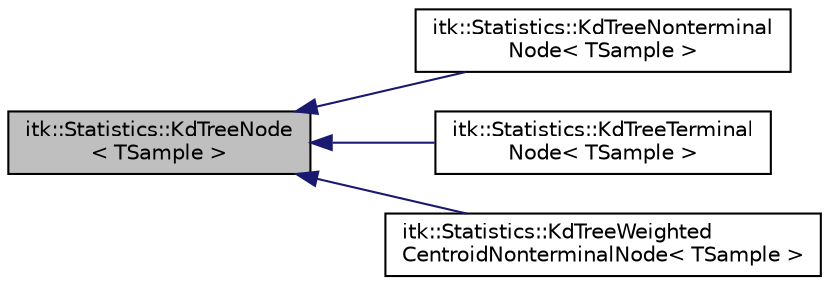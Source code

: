 digraph "itk::Statistics::KdTreeNode&lt; TSample &gt;"
{
 // LATEX_PDF_SIZE
  edge [fontname="Helvetica",fontsize="10",labelfontname="Helvetica",labelfontsize="10"];
  node [fontname="Helvetica",fontsize="10",shape=record];
  rankdir="LR";
  Node1 [label="itk::Statistics::KdTreeNode\l\< TSample \>",height=0.2,width=0.4,color="black", fillcolor="grey75", style="filled", fontcolor="black",tooltip="This class defines the interface of its derived classes."];
  Node1 -> Node2 [dir="back",color="midnightblue",fontsize="10",style="solid",fontname="Helvetica"];
  Node2 [label="itk::Statistics::KdTreeNonterminal\lNode\< TSample \>",height=0.2,width=0.4,color="black", fillcolor="white", style="filled",URL="$structitk_1_1Statistics_1_1KdTreeNonterminalNode.html",tooltip="This is a subclass of the KdTreeNode."];
  Node1 -> Node3 [dir="back",color="midnightblue",fontsize="10",style="solid",fontname="Helvetica"];
  Node3 [label="itk::Statistics::KdTreeTerminal\lNode\< TSample \>",height=0.2,width=0.4,color="black", fillcolor="white", style="filled",URL="$structitk_1_1Statistics_1_1KdTreeTerminalNode.html",tooltip="This class is the node that doesn't have any child node. The IsTerminal method returns true for this ..."];
  Node1 -> Node4 [dir="back",color="midnightblue",fontsize="10",style="solid",fontname="Helvetica"];
  Node4 [label="itk::Statistics::KdTreeWeighted\lCentroidNonterminalNode\< TSample \>",height=0.2,width=0.4,color="black", fillcolor="white", style="filled",URL="$structitk_1_1Statistics_1_1KdTreeWeightedCentroidNonterminalNode.html",tooltip="This is a subclass of the KdTreeNode."];
}
